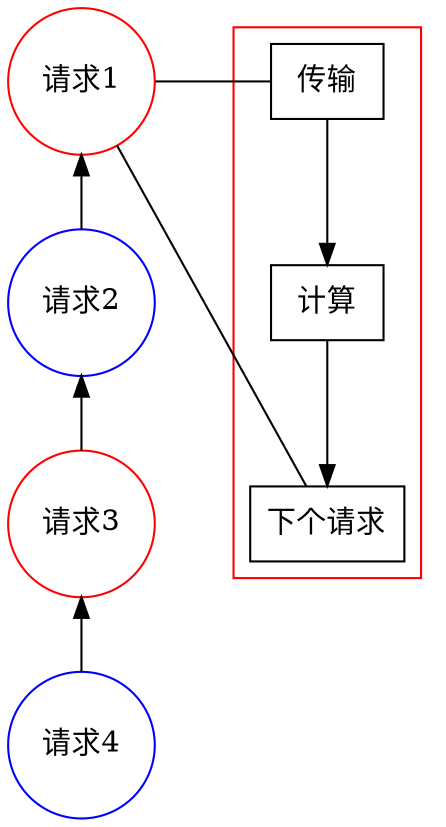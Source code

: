 digraph CoopDag {
    splines = "FALSE";
    
    /**
     * Entities
     */
    // shortName [label="shortName", shape="square"]
    node [shape = "circle";];
    Req1 [label = "请求1";color = red;];
    Req2 [label = "请求2";color = blue;];
    Req3 [label = "请求3";color = red;];
    Req4 [label = "请求4";color = blue;];
    
    Req1 -> Req2 -> Req3 -> Req4 [dir = back;];
    subgraph cluster_req {
        node [shape = "box";];
        color = red;
        Transfer [label = "传输";];
        Compute [label = "计算";];
        NextReq [label = "下个请求";];
        Transfer -> Compute -> NextReq;
    }
    Req1 -> Transfer [constraint = false; dir = none;];
    Req1 -> NextReq [dir = none; constraint = false;];
    // { rank=min; Req1};{ rank=max; Req4};
    /**
     * Relationships
     */
    // F1 -> shortName[label=".63"]
    
    /**
     * Ranks
     */
    // { rank=same; shortName; };
}